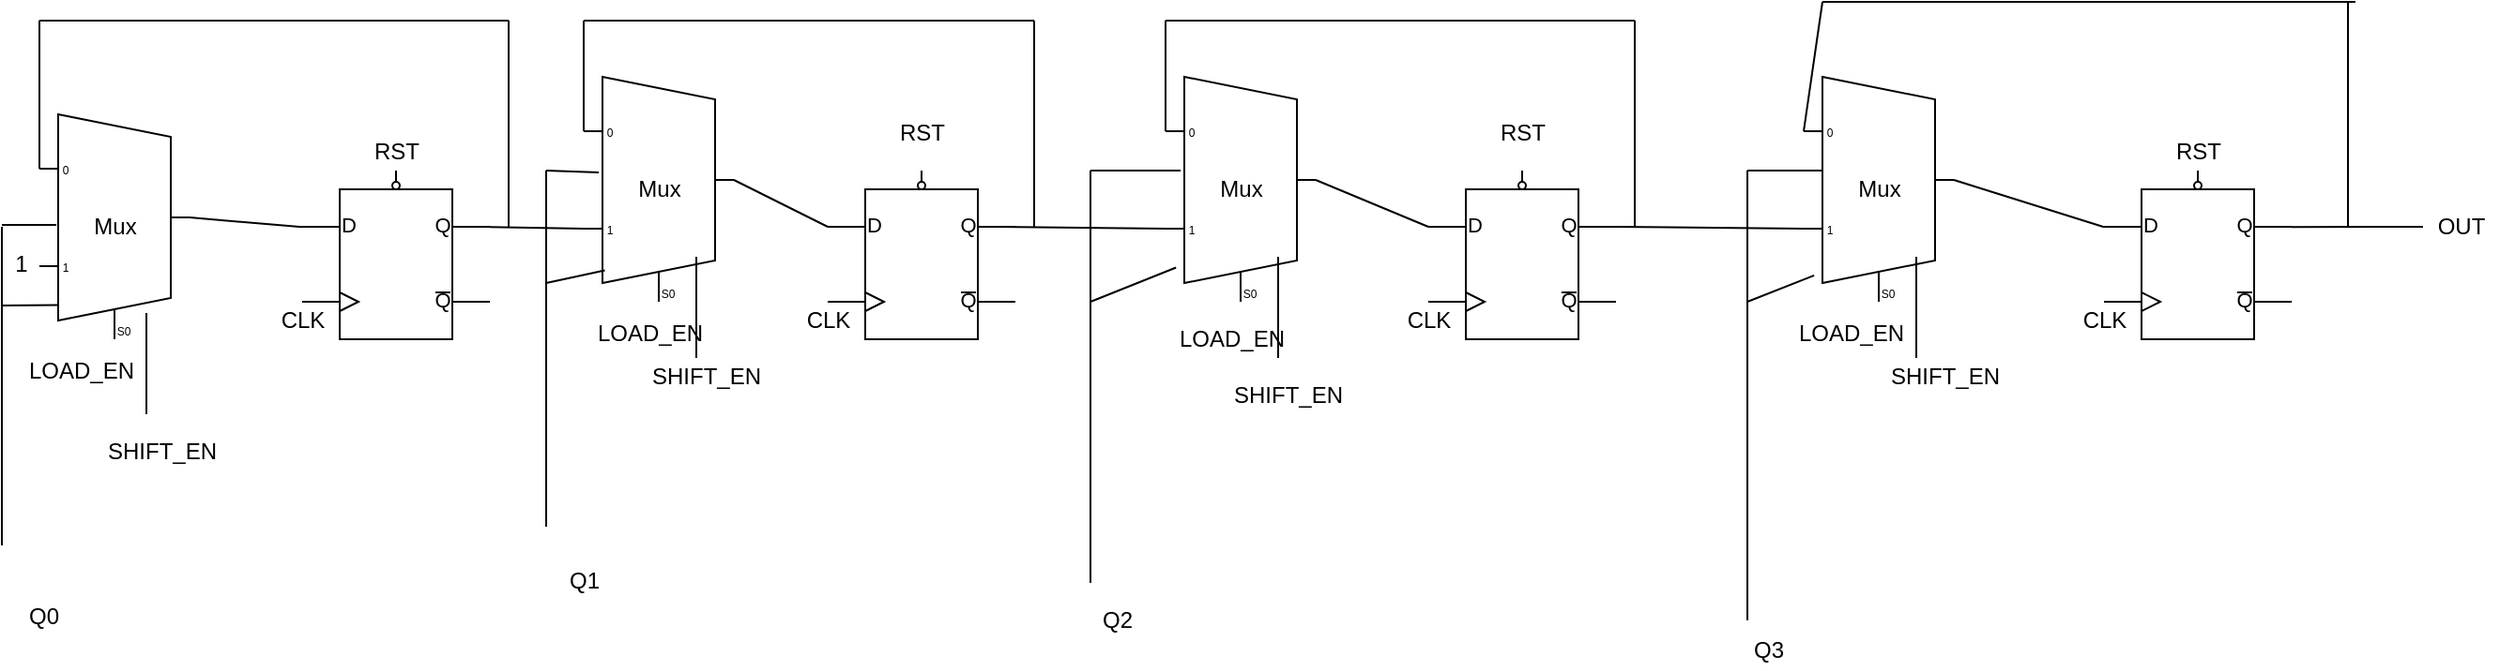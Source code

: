 <mxfile version="12.5.5" type="device"><diagram id="msfFSg9ZMvbXYMiOMixH" name="Page-1"><mxGraphModel dx="1573" dy="944" grid="1" gridSize="10" guides="1" tooltips="1" connect="1" arrows="1" fold="1" page="1" pageScale="1" pageWidth="850" pageHeight="1100" math="0" shadow="0"><root><mxCell id="0"/><mxCell id="1" parent="0"/><mxCell id="leiL4PWMiT2PAJcmtrNN-1" value="" style="verticalLabelPosition=bottom;shadow=0;dashed=0;align=center;html=1;verticalAlign=top;shape=mxgraph.electrical.logic_gates.d_type_flip-flop_with_clear;" vertex="1" parent="1"><mxGeometry x="180" y="130" width="100" height="90" as="geometry"/></mxCell><mxCell id="leiL4PWMiT2PAJcmtrNN-5" value="Mux" style="shadow=0;dashed=0;align=center;html=1;strokeWidth=1;shape=mxgraph.electrical.abstract.mux2;" vertex="1" parent="1"><mxGeometry x="40" y="100" width="80" height="120" as="geometry"/></mxCell><mxCell id="leiL4PWMiT2PAJcmtrNN-6" value="Mux" style="shadow=0;dashed=0;align=center;html=1;strokeWidth=1;shape=mxgraph.electrical.abstract.mux2;" vertex="1" parent="1"><mxGeometry x="330" y="80" width="80" height="120" as="geometry"/></mxCell><mxCell id="leiL4PWMiT2PAJcmtrNN-7" value="Mux" style="shadow=0;dashed=0;align=center;html=1;strokeWidth=1;shape=mxgraph.electrical.abstract.mux2;" vertex="1" parent="1"><mxGeometry x="640" y="80" width="80" height="120" as="geometry"/></mxCell><mxCell id="leiL4PWMiT2PAJcmtrNN-8" value="Mux" style="shadow=0;dashed=0;align=center;html=1;strokeWidth=1;shape=mxgraph.electrical.abstract.mux2;" vertex="1" parent="1"><mxGeometry x="980" y="80" width="80" height="120" as="geometry"/></mxCell><mxCell id="leiL4PWMiT2PAJcmtrNN-12" value="" style="endArrow=none;html=1;exitX=1;exitY=0.5;exitDx=0;exitDy=-5;exitPerimeter=0;entryX=0;entryY=0.335;entryDx=0;entryDy=0;entryPerimeter=0;" edge="1" parent="1" source="leiL4PWMiT2PAJcmtrNN-5" target="leiL4PWMiT2PAJcmtrNN-1"><mxGeometry width="50" height="50" relative="1" as="geometry"><mxPoint x="120" y="150" as="sourcePoint"/><mxPoint x="170" y="100" as="targetPoint"/></mxGeometry></mxCell><mxCell id="leiL4PWMiT2PAJcmtrNN-13" value="" style="endArrow=none;html=1;exitX=1;exitY=0.335;exitDx=0;exitDy=0;exitPerimeter=0;entryX=0;entryY=0.65;entryDx=0;entryDy=3;entryPerimeter=0;" edge="1" parent="1" source="leiL4PWMiT2PAJcmtrNN-1" target="leiL4PWMiT2PAJcmtrNN-6"><mxGeometry width="50" height="50" relative="1" as="geometry"><mxPoint x="320" y="170" as="sourcePoint"/><mxPoint x="370" y="120" as="targetPoint"/></mxGeometry></mxCell><mxCell id="leiL4PWMiT2PAJcmtrNN-14" value="" style="endArrow=none;html=1;exitX=1;exitY=0.5;exitDx=0;exitDy=-5;exitPerimeter=0;entryX=0;entryY=0.3;entryDx=0;entryDy=0;entryPerimeter=0;" edge="1" parent="1" source="leiL4PWMiT2PAJcmtrNN-6"><mxGeometry width="50" height="50" relative="1" as="geometry"><mxPoint x="470" y="160" as="sourcePoint"/><mxPoint x="460" y="160" as="targetPoint"/></mxGeometry></mxCell><mxCell id="leiL4PWMiT2PAJcmtrNN-15" value="" style="endArrow=none;html=1;exitX=0;exitY=0.217;exitDx=0;exitDy=3;exitPerimeter=0;" edge="1" parent="1" source="leiL4PWMiT2PAJcmtrNN-5"><mxGeometry width="50" height="50" relative="1" as="geometry"><mxPoint x="40" y="80" as="sourcePoint"/><mxPoint x="40" y="50" as="targetPoint"/></mxGeometry></mxCell><mxCell id="leiL4PWMiT2PAJcmtrNN-16" value="" style="endArrow=none;html=1;" edge="1" parent="1"><mxGeometry width="50" height="50" relative="1" as="geometry"><mxPoint x="40" y="50" as="sourcePoint"/><mxPoint x="290" y="50" as="targetPoint"/></mxGeometry></mxCell><mxCell id="leiL4PWMiT2PAJcmtrNN-17" value="" style="endArrow=none;html=1;" edge="1" parent="1"><mxGeometry width="50" height="50" relative="1" as="geometry"><mxPoint x="290" y="50" as="sourcePoint"/><mxPoint x="290" y="160" as="targetPoint"/></mxGeometry></mxCell><mxCell id="leiL4PWMiT2PAJcmtrNN-18" value="" style="endArrow=none;html=1;" edge="1" parent="1"><mxGeometry width="50" height="50" relative="1" as="geometry"><mxPoint x="330" y="50" as="sourcePoint"/><mxPoint x="570" y="50" as="targetPoint"/></mxGeometry></mxCell><mxCell id="leiL4PWMiT2PAJcmtrNN-19" value="" style="endArrow=none;html=1;exitX=0;exitY=0.217;exitDx=0;exitDy=3;exitPerimeter=0;" edge="1" parent="1" source="leiL4PWMiT2PAJcmtrNN-6"><mxGeometry width="50" height="50" relative="1" as="geometry"><mxPoint x="340" y="160" as="sourcePoint"/><mxPoint x="330" y="50" as="targetPoint"/></mxGeometry></mxCell><mxCell id="leiL4PWMiT2PAJcmtrNN-20" value="" style="endArrow=none;html=1;exitX=0.9;exitY=0.3;exitDx=0;exitDy=0;exitPerimeter=0;entryX=0;entryY=0.65;entryDx=0;entryDy=3;entryPerimeter=0;" edge="1" parent="1" target="leiL4PWMiT2PAJcmtrNN-7"><mxGeometry width="50" height="50" relative="1" as="geometry"><mxPoint x="550" y="160" as="sourcePoint"/><mxPoint x="680" y="170" as="targetPoint"/></mxGeometry></mxCell><mxCell id="leiL4PWMiT2PAJcmtrNN-21" value="" style="endArrow=none;html=1;" edge="1" parent="1"><mxGeometry width="50" height="50" relative="1" as="geometry"><mxPoint x="570" y="160" as="sourcePoint"/><mxPoint x="570" y="50" as="targetPoint"/></mxGeometry></mxCell><mxCell id="leiL4PWMiT2PAJcmtrNN-22" value="" style="endArrow=none;html=1;exitX=0;exitY=0.217;exitDx=0;exitDy=3;exitPerimeter=0;" edge="1" parent="1" source="leiL4PWMiT2PAJcmtrNN-7"><mxGeometry width="50" height="50" relative="1" as="geometry"><mxPoint x="740" y="110" as="sourcePoint"/><mxPoint x="640" y="50" as="targetPoint"/></mxGeometry></mxCell><mxCell id="leiL4PWMiT2PAJcmtrNN-23" value="" style="endArrow=none;html=1;" edge="1" parent="1"><mxGeometry width="50" height="50" relative="1" as="geometry"><mxPoint x="640" y="50" as="sourcePoint"/><mxPoint x="890" y="50" as="targetPoint"/></mxGeometry></mxCell><mxCell id="leiL4PWMiT2PAJcmtrNN-24" value="" style="endArrow=none;html=1;exitX=1;exitY=0.5;exitDx=0;exitDy=-5;exitPerimeter=0;entryX=0;entryY=0.3;entryDx=0;entryDy=0;entryPerimeter=0;" edge="1" parent="1" source="leiL4PWMiT2PAJcmtrNN-7"><mxGeometry width="50" height="50" relative="1" as="geometry"><mxPoint x="700" y="280" as="sourcePoint"/><mxPoint x="780" y="160" as="targetPoint"/></mxGeometry></mxCell><mxCell id="leiL4PWMiT2PAJcmtrNN-25" value="" style="endArrow=none;html=1;entryX=0;entryY=0.65;entryDx=0;entryDy=3;entryPerimeter=0;exitX=1;exitY=0.3;exitDx=0;exitDy=0;exitPerimeter=0;" edge="1" parent="1" target="leiL4PWMiT2PAJcmtrNN-8"><mxGeometry width="50" height="50" relative="1" as="geometry"><mxPoint x="880" y="160" as="sourcePoint"/><mxPoint x="90" y="250" as="targetPoint"/></mxGeometry></mxCell><mxCell id="leiL4PWMiT2PAJcmtrNN-26" value="" style="endArrow=none;html=1;" edge="1" parent="1"><mxGeometry width="50" height="50" relative="1" as="geometry"><mxPoint x="890" y="160" as="sourcePoint"/><mxPoint x="890" y="50" as="targetPoint"/></mxGeometry></mxCell><mxCell id="leiL4PWMiT2PAJcmtrNN-27" value="" style="endArrow=none;html=1;exitX=1;exitY=0.5;exitDx=0;exitDy=-5;exitPerimeter=0;entryX=0;entryY=0.335;entryDx=0;entryDy=0;entryPerimeter=0;" edge="1" parent="1" source="leiL4PWMiT2PAJcmtrNN-8"><mxGeometry width="50" height="50" relative="1" as="geometry"><mxPoint x="1070" y="130" as="sourcePoint"/><mxPoint x="1140" y="160.15" as="targetPoint"/></mxGeometry></mxCell><mxCell id="leiL4PWMiT2PAJcmtrNN-28" value="" style="endArrow=none;html=1;" edge="1" parent="1"><mxGeometry width="50" height="50" relative="1" as="geometry"><mxPoint x="990" y="40" as="sourcePoint"/><mxPoint x="1274" y="40" as="targetPoint"/></mxGeometry></mxCell><mxCell id="leiL4PWMiT2PAJcmtrNN-29" value="" style="endArrow=none;html=1;entryX=0;entryY=0.217;entryDx=0;entryDy=3;entryPerimeter=0;" edge="1" parent="1" target="leiL4PWMiT2PAJcmtrNN-8"><mxGeometry width="50" height="50" relative="1" as="geometry"><mxPoint x="990" y="40" as="sourcePoint"/><mxPoint x="1130" y="30" as="targetPoint"/></mxGeometry></mxCell><mxCell id="leiL4PWMiT2PAJcmtrNN-30" value="" style="endArrow=none;html=1;exitX=1;exitY=0.335;exitDx=0;exitDy=0;exitPerimeter=0;" edge="1" parent="1"><mxGeometry width="50" height="50" relative="1" as="geometry"><mxPoint x="1240" y="160.15" as="sourcePoint"/><mxPoint x="1310" y="160" as="targetPoint"/></mxGeometry></mxCell><mxCell id="leiL4PWMiT2PAJcmtrNN-31" value="" style="endArrow=none;html=1;" edge="1" parent="1"><mxGeometry width="50" height="50" relative="1" as="geometry"><mxPoint x="1270" y="40" as="sourcePoint"/><mxPoint x="1270" y="160" as="targetPoint"/></mxGeometry></mxCell><mxCell id="leiL4PWMiT2PAJcmtrNN-32" value="" style="endArrow=none;html=1;entryX=0.713;entryY=0.883;entryDx=0;entryDy=0;entryPerimeter=0;" edge="1" parent="1" target="leiL4PWMiT2PAJcmtrNN-5"><mxGeometry width="50" height="50" relative="1" as="geometry"><mxPoint x="97" y="260" as="sourcePoint"/><mxPoint x="140" y="270" as="targetPoint"/><Array as="points"><mxPoint x="97" y="206"/></Array></mxGeometry></mxCell><mxCell id="leiL4PWMiT2PAJcmtrNN-33" value="" style="endArrow=none;html=1;exitX=0.113;exitY=0.492;exitDx=0;exitDy=0;exitPerimeter=0;" edge="1" parent="1" source="leiL4PWMiT2PAJcmtrNN-5"><mxGeometry width="50" height="50" relative="1" as="geometry"><mxPoint x="30" y="340" as="sourcePoint"/><mxPoint x="20" y="159" as="targetPoint"/></mxGeometry></mxCell><mxCell id="leiL4PWMiT2PAJcmtrNN-34" value="" style="endArrow=none;html=1;entryX=0.1;entryY=0.425;entryDx=0;entryDy=0;entryPerimeter=0;" edge="1" parent="1" target="leiL4PWMiT2PAJcmtrNN-6"><mxGeometry width="50" height="50" relative="1" as="geometry"><mxPoint x="310" y="130" as="sourcePoint"/><mxPoint x="380" y="210" as="targetPoint"/></mxGeometry></mxCell><mxCell id="leiL4PWMiT2PAJcmtrNN-35" value="" style="endArrow=none;html=1;entryX=0.1;entryY=0.417;entryDx=0;entryDy=0;entryPerimeter=0;" edge="1" parent="1" target="leiL4PWMiT2PAJcmtrNN-7"><mxGeometry width="50" height="50" relative="1" as="geometry"><mxPoint x="600" y="130" as="sourcePoint"/><mxPoint x="630" y="130" as="targetPoint"/></mxGeometry></mxCell><mxCell id="leiL4PWMiT2PAJcmtrNN-36" value="" style="endArrow=none;html=1;" edge="1" parent="1"><mxGeometry width="50" height="50" relative="1" as="geometry"><mxPoint x="950" y="130" as="sourcePoint"/><mxPoint x="990" y="130" as="targetPoint"/></mxGeometry></mxCell><mxCell id="leiL4PWMiT2PAJcmtrNN-37" value="" style="endArrow=none;html=1;" edge="1" parent="1"><mxGeometry width="50" height="50" relative="1" as="geometry"><mxPoint x="20" y="330" as="sourcePoint"/><mxPoint x="20" y="160" as="targetPoint"/></mxGeometry></mxCell><mxCell id="leiL4PWMiT2PAJcmtrNN-38" value="" style="endArrow=none;html=1;" edge="1" parent="1"><mxGeometry width="50" height="50" relative="1" as="geometry"><mxPoint x="310" y="320" as="sourcePoint"/><mxPoint x="310" y="130" as="targetPoint"/></mxGeometry></mxCell><mxCell id="leiL4PWMiT2PAJcmtrNN-39" value="" style="endArrow=none;html=1;" edge="1" parent="1"><mxGeometry width="50" height="50" relative="1" as="geometry"><mxPoint x="600" y="350" as="sourcePoint"/><mxPoint x="600" y="130" as="targetPoint"/></mxGeometry></mxCell><mxCell id="leiL4PWMiT2PAJcmtrNN-40" value="" style="endArrow=none;html=1;" edge="1" parent="1"><mxGeometry width="50" height="50" relative="1" as="geometry"><mxPoint x="950" y="370" as="sourcePoint"/><mxPoint x="950" y="130" as="targetPoint"/></mxGeometry></mxCell><mxCell id="leiL4PWMiT2PAJcmtrNN-41" value="" style="endArrow=none;html=1;entryX=0.713;entryY=0.883;entryDx=0;entryDy=0;entryPerimeter=0;" edge="1" parent="1"><mxGeometry width="50" height="50" relative="1" as="geometry"><mxPoint x="390" y="230" as="sourcePoint"/><mxPoint x="390.04" y="175.96" as="targetPoint"/><Array as="points"><mxPoint x="390" y="176"/></Array></mxGeometry></mxCell><mxCell id="leiL4PWMiT2PAJcmtrNN-42" value="" style="endArrow=none;html=1;entryX=0.713;entryY=0.883;entryDx=0;entryDy=0;entryPerimeter=0;" edge="1" parent="1"><mxGeometry width="50" height="50" relative="1" as="geometry"><mxPoint x="700" y="230" as="sourcePoint"/><mxPoint x="700.04" y="175.96" as="targetPoint"/><Array as="points"><mxPoint x="700" y="176"/></Array></mxGeometry></mxCell><mxCell id="leiL4PWMiT2PAJcmtrNN-43" value="" style="endArrow=none;html=1;entryX=0.713;entryY=0.883;entryDx=0;entryDy=0;entryPerimeter=0;" edge="1" parent="1"><mxGeometry width="50" height="50" relative="1" as="geometry"><mxPoint x="1040" y="230.0" as="sourcePoint"/><mxPoint x="1040.04" y="175.96" as="targetPoint"/><Array as="points"><mxPoint x="1040" y="176"/></Array></mxGeometry></mxCell><mxCell id="leiL4PWMiT2PAJcmtrNN-44" value="" style="verticalLabelPosition=bottom;shadow=0;dashed=0;align=center;html=1;verticalAlign=top;shape=mxgraph.electrical.logic_gates.d_type_flip-flop_with_clear;" vertex="1" parent="1"><mxGeometry x="460" y="130" width="100" height="90" as="geometry"/></mxCell><mxCell id="leiL4PWMiT2PAJcmtrNN-45" value="" style="verticalLabelPosition=bottom;shadow=0;dashed=0;align=center;html=1;verticalAlign=top;shape=mxgraph.electrical.logic_gates.d_type_flip-flop_with_clear;" vertex="1" parent="1"><mxGeometry x="780" y="130" width="100" height="90" as="geometry"/></mxCell><mxCell id="leiL4PWMiT2PAJcmtrNN-46" value="" style="verticalLabelPosition=bottom;shadow=0;dashed=0;align=center;html=1;verticalAlign=top;shape=mxgraph.electrical.logic_gates.d_type_flip-flop_with_clear;" vertex="1" parent="1"><mxGeometry x="1140" y="130" width="100" height="90" as="geometry"/></mxCell><mxCell id="leiL4PWMiT2PAJcmtrNN-47" value="RST" style="text;html=1;align=center;verticalAlign=middle;resizable=0;points=[];autosize=1;" vertex="1" parent="1"><mxGeometry x="210" y="110" width="40" height="20" as="geometry"/></mxCell><mxCell id="leiL4PWMiT2PAJcmtrNN-48" value="RST" style="text;html=1;align=center;verticalAlign=middle;resizable=0;points=[];autosize=1;" vertex="1" parent="1"><mxGeometry x="490" y="100" width="40" height="20" as="geometry"/></mxCell><mxCell id="leiL4PWMiT2PAJcmtrNN-49" value="RST" style="text;html=1;align=center;verticalAlign=middle;resizable=0;points=[];autosize=1;" vertex="1" parent="1"><mxGeometry x="810" y="100" width="40" height="20" as="geometry"/></mxCell><mxCell id="leiL4PWMiT2PAJcmtrNN-50" value="RST" style="text;html=1;align=center;verticalAlign=middle;resizable=0;points=[];autosize=1;" vertex="1" parent="1"><mxGeometry x="1170" y="110" width="40" height="20" as="geometry"/></mxCell><mxCell id="leiL4PWMiT2PAJcmtrNN-51" value="Q0" style="text;html=1;align=center;verticalAlign=middle;resizable=0;points=[];autosize=1;" vertex="1" parent="1"><mxGeometry x="27" y="358" width="30" height="20" as="geometry"/></mxCell><mxCell id="leiL4PWMiT2PAJcmtrNN-52" value="Q1" style="text;html=1;align=center;verticalAlign=middle;resizable=0;points=[];autosize=1;" vertex="1" parent="1"><mxGeometry x="315" y="339" width="30" height="20" as="geometry"/></mxCell><mxCell id="leiL4PWMiT2PAJcmtrNN-53" value="Q2" style="text;html=1;align=center;verticalAlign=middle;resizable=0;points=[];autosize=1;" vertex="1" parent="1"><mxGeometry x="599" y="360" width="30" height="20" as="geometry"/></mxCell><mxCell id="leiL4PWMiT2PAJcmtrNN-54" value="Q3" style="text;html=1;align=center;verticalAlign=middle;resizable=0;points=[];autosize=1;" vertex="1" parent="1"><mxGeometry x="946" y="376" width="30" height="20" as="geometry"/></mxCell><mxCell id="leiL4PWMiT2PAJcmtrNN-55" value="LOAD_EN" style="text;html=1;align=center;verticalAlign=middle;resizable=0;points=[];autosize=1;" vertex="1" parent="1"><mxGeometry x="27" y="227" width="70" height="20" as="geometry"/></mxCell><mxCell id="leiL4PWMiT2PAJcmtrNN-56" value="SHIFT_EN" style="text;html=1;align=center;verticalAlign=middle;resizable=0;points=[];autosize=1;" vertex="1" parent="1"><mxGeometry x="70" y="270" width="70" height="20" as="geometry"/></mxCell><mxCell id="leiL4PWMiT2PAJcmtrNN-57" value="SHIFT_EN" style="text;html=1;align=center;verticalAlign=middle;resizable=0;points=[];autosize=1;" vertex="1" parent="1"><mxGeometry x="360" y="230" width="70" height="20" as="geometry"/></mxCell><mxCell id="leiL4PWMiT2PAJcmtrNN-58" value="SHIFT_EN" style="text;html=1;align=center;verticalAlign=middle;resizable=0;points=[];autosize=1;" vertex="1" parent="1"><mxGeometry x="670" y="240" width="70" height="20" as="geometry"/></mxCell><mxCell id="leiL4PWMiT2PAJcmtrNN-59" value="SHIFT_EN" style="text;html=1;align=center;verticalAlign=middle;resizable=0;points=[];autosize=1;" vertex="1" parent="1"><mxGeometry x="1020" y="230" width="70" height="20" as="geometry"/></mxCell><mxCell id="leiL4PWMiT2PAJcmtrNN-60" value="LOAD_EN" style="text;html=1;align=center;verticalAlign=middle;resizable=0;points=[];autosize=1;" vertex="1" parent="1"><mxGeometry x="330" y="207" width="70" height="20" as="geometry"/></mxCell><mxCell id="leiL4PWMiT2PAJcmtrNN-61" value="LOAD_EN" style="text;html=1;align=center;verticalAlign=middle;resizable=0;points=[];autosize=1;" vertex="1" parent="1"><mxGeometry x="640" y="210" width="70" height="20" as="geometry"/></mxCell><mxCell id="leiL4PWMiT2PAJcmtrNN-62" value="LOAD_EN" style="text;html=1;align=center;verticalAlign=middle;resizable=0;points=[];autosize=1;" vertex="1" parent="1"><mxGeometry x="970" y="207" width="70" height="20" as="geometry"/></mxCell><mxCell id="leiL4PWMiT2PAJcmtrNN-63" value="CLK" style="text;html=1;align=center;verticalAlign=middle;resizable=0;points=[];autosize=1;" vertex="1" parent="1"><mxGeometry x="160" y="200" width="40" height="20" as="geometry"/></mxCell><mxCell id="leiL4PWMiT2PAJcmtrNN-64" value="CLK" style="text;html=1;align=center;verticalAlign=middle;resizable=0;points=[];autosize=1;" vertex="1" parent="1"><mxGeometry x="440" y="200" width="40" height="20" as="geometry"/></mxCell><mxCell id="leiL4PWMiT2PAJcmtrNN-65" value="CLK" style="text;html=1;align=center;verticalAlign=middle;resizable=0;points=[];autosize=1;" vertex="1" parent="1"><mxGeometry x="760" y="200" width="40" height="20" as="geometry"/></mxCell><mxCell id="leiL4PWMiT2PAJcmtrNN-66" value="CLK" style="text;html=1;align=center;verticalAlign=middle;resizable=0;points=[];autosize=1;" vertex="1" parent="1"><mxGeometry x="1120" y="200" width="40" height="20" as="geometry"/></mxCell><mxCell id="leiL4PWMiT2PAJcmtrNN-67" value="OUT" style="text;html=1;align=center;verticalAlign=middle;resizable=0;points=[];autosize=1;" vertex="1" parent="1"><mxGeometry x="1310" y="150" width="40" height="20" as="geometry"/></mxCell><mxCell id="leiL4PWMiT2PAJcmtrNN-68" value="1" style="text;html=1;align=center;verticalAlign=middle;resizable=0;points=[];autosize=1;" vertex="1" parent="1"><mxGeometry x="20" y="170" width="20" height="20" as="geometry"/></mxCell><mxCell id="leiL4PWMiT2PAJcmtrNN-69" value="" style="endArrow=none;html=1;entryX=0.123;entryY=0.848;entryDx=0;entryDy=0;entryPerimeter=0;" edge="1" parent="1" target="leiL4PWMiT2PAJcmtrNN-5"><mxGeometry width="50" height="50" relative="1" as="geometry"><mxPoint x="20" y="202" as="sourcePoint"/><mxPoint x="70" y="420" as="targetPoint"/></mxGeometry></mxCell><mxCell id="leiL4PWMiT2PAJcmtrNN-70" value="" style="endArrow=none;html=1;entryX=0.141;entryY=0.86;entryDx=0;entryDy=0;entryPerimeter=0;" edge="1" parent="1" target="leiL4PWMiT2PAJcmtrNN-6"><mxGeometry width="50" height="50" relative="1" as="geometry"><mxPoint x="310" y="190" as="sourcePoint"/><mxPoint x="370" y="240" as="targetPoint"/></mxGeometry></mxCell><mxCell id="leiL4PWMiT2PAJcmtrNN-71" value="" style="endArrow=none;html=1;entryX=0.07;entryY=0.848;entryDx=0;entryDy=0;entryPerimeter=0;" edge="1" parent="1" target="leiL4PWMiT2PAJcmtrNN-7"><mxGeometry width="50" height="50" relative="1" as="geometry"><mxPoint x="600" y="200" as="sourcePoint"/><mxPoint x="770" y="340" as="targetPoint"/></mxGeometry></mxCell><mxCell id="leiL4PWMiT2PAJcmtrNN-72" value="" style="endArrow=none;html=1;entryX=0.07;entryY=0.883;entryDx=0;entryDy=0;entryPerimeter=0;" edge="1" parent="1" target="leiL4PWMiT2PAJcmtrNN-8"><mxGeometry width="50" height="50" relative="1" as="geometry"><mxPoint x="950" y="200" as="sourcePoint"/><mxPoint x="1190" y="320" as="targetPoint"/></mxGeometry></mxCell></root></mxGraphModel></diagram></mxfile>
